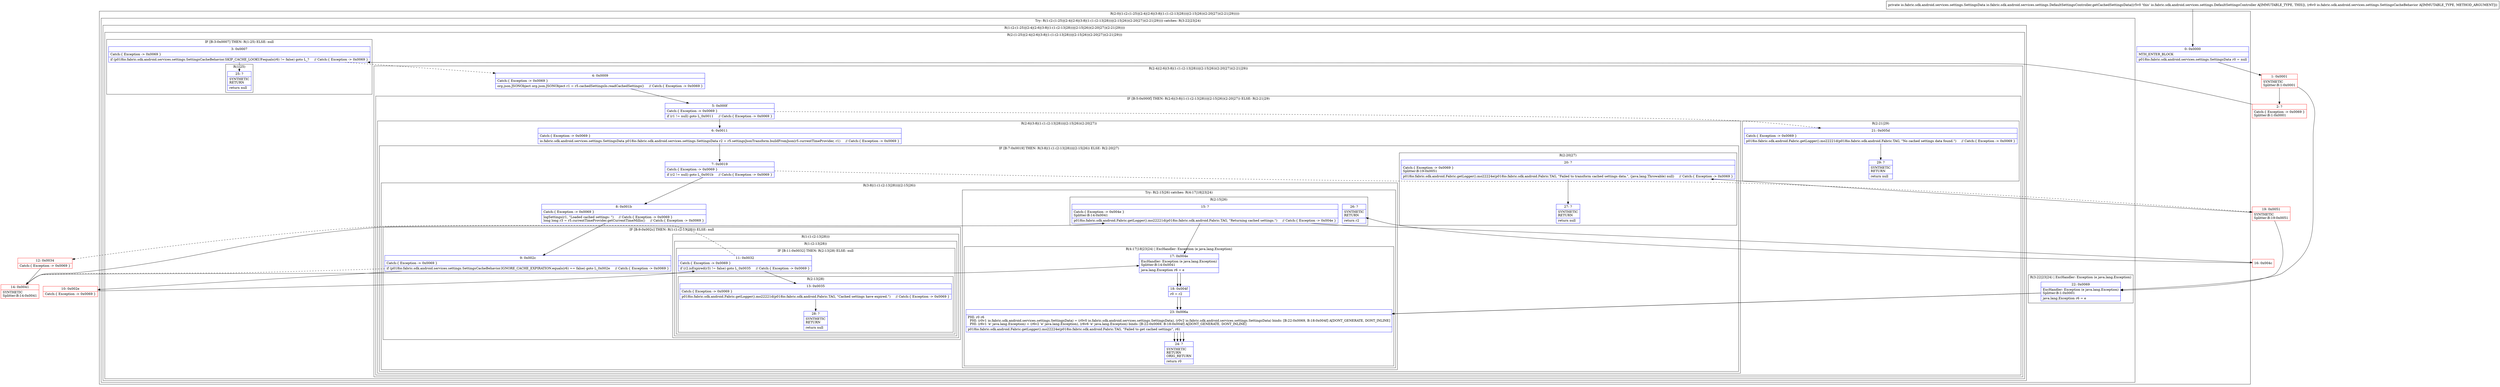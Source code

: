 digraph "CFG forio.fabric.sdk.android.services.settings.DefaultSettingsController.getCachedSettingsData(Lio\/fabric\/sdk\/android\/services\/settings\/SettingsCacheBehavior;)Lio\/fabric\/sdk\/android\/services\/settings\/SettingsData;" {
subgraph cluster_Region_711966299 {
label = "R(2:0|(1:(2:(1:25)|(2:4|(2:6|(3:8|(1:(1:(2:13|28)))|(2:15|26))(2:20|27))(2:21|29)))))";
node [shape=record,color=blue];
Node_0 [shape=record,label="{0\:\ 0x0000|MTH_ENTER_BLOCK\l|p018io.fabric.sdk.android.services.settings.SettingsData r0 = null\l}"];
subgraph cluster_TryCatchRegion_2084028530 {
label = "Try: R(1:(2:(1:25)|(2:4|(2:6|(3:8|(1:(1:(2:13|28)))|(2:15|26))(2:20|27))(2:21|29)))) catches: R(3:22|23|24)";
node [shape=record,color=blue];
subgraph cluster_Region_1583402491 {
label = "R(1:(2:(1:25)|(2:4|(2:6|(3:8|(1:(1:(2:13|28)))|(2:15|26))(2:20|27))(2:21|29))))";
node [shape=record,color=blue];
subgraph cluster_Region_1970671025 {
label = "R(2:(1:25)|(2:4|(2:6|(3:8|(1:(1:(2:13|28)))|(2:15|26))(2:20|27))(2:21|29)))";
node [shape=record,color=blue];
subgraph cluster_IfRegion_1221848609 {
label = "IF [B:3:0x0007] THEN: R(1:25) ELSE: null";
node [shape=record,color=blue];
Node_3 [shape=record,label="{3\:\ 0x0007|Catch:\{ Exception \-\> 0x0069 \}\l|if (p018io.fabric.sdk.android.services.settings.SettingsCacheBehavior.SKIP_CACHE_LOOKUP.equals(r6) != false) goto L_?     \/\/ Catch:\{ Exception \-\> 0x0069 \}\l}"];
subgraph cluster_Region_178619161 {
label = "R(1:25)";
node [shape=record,color=blue];
Node_25 [shape=record,label="{25\:\ ?|SYNTHETIC\lRETURN\l|return null\l}"];
}
}
subgraph cluster_Region_1026289812 {
label = "R(2:4|(2:6|(3:8|(1:(1:(2:13|28)))|(2:15|26))(2:20|27))(2:21|29))";
node [shape=record,color=blue];
Node_4 [shape=record,label="{4\:\ 0x0009|Catch:\{ Exception \-\> 0x0069 \}\l|org.json.JSONObject org.json.JSONObject r1 = r5.cachedSettingsIo.readCachedSettings()     \/\/ Catch:\{ Exception \-\> 0x0069 \}\l}"];
subgraph cluster_IfRegion_1784749068 {
label = "IF [B:5:0x000f] THEN: R(2:6|(3:8|(1:(1:(2:13|28)))|(2:15|26))(2:20|27)) ELSE: R(2:21|29)";
node [shape=record,color=blue];
Node_5 [shape=record,label="{5\:\ 0x000f|Catch:\{ Exception \-\> 0x0069 \}\l|if (r1 != null) goto L_0x0011     \/\/ Catch:\{ Exception \-\> 0x0069 \}\l}"];
subgraph cluster_Region_2029946228 {
label = "R(2:6|(3:8|(1:(1:(2:13|28)))|(2:15|26))(2:20|27))";
node [shape=record,color=blue];
Node_6 [shape=record,label="{6\:\ 0x0011|Catch:\{ Exception \-\> 0x0069 \}\l|io.fabric.sdk.android.services.settings.SettingsData p018io.fabric.sdk.android.services.settings.SettingsData r2 = r5.settingsJsonTransform.buildFromJson(r5.currentTimeProvider, r1)     \/\/ Catch:\{ Exception \-\> 0x0069 \}\l}"];
subgraph cluster_IfRegion_259542515 {
label = "IF [B:7:0x0019] THEN: R(3:8|(1:(1:(2:13|28)))|(2:15|26)) ELSE: R(2:20|27)";
node [shape=record,color=blue];
Node_7 [shape=record,label="{7\:\ 0x0019|Catch:\{ Exception \-\> 0x0069 \}\l|if (r2 != null) goto L_0x001b     \/\/ Catch:\{ Exception \-\> 0x0069 \}\l}"];
subgraph cluster_Region_1832234897 {
label = "R(3:8|(1:(1:(2:13|28)))|(2:15|26))";
node [shape=record,color=blue];
Node_8 [shape=record,label="{8\:\ 0x001b|Catch:\{ Exception \-\> 0x0069 \}\l|logSettings(r1, \"Loaded cached settings: \")     \/\/ Catch:\{ Exception \-\> 0x0069 \}\llong long r3 = r5.currentTimeProvider.getCurrentTimeMillis()     \/\/ Catch:\{ Exception \-\> 0x0069 \}\l}"];
subgraph cluster_IfRegion_1391630499 {
label = "IF [B:9:0x002c] THEN: R(1:(1:(2:13|28))) ELSE: null";
node [shape=record,color=blue];
Node_9 [shape=record,label="{9\:\ 0x002c|Catch:\{ Exception \-\> 0x0069 \}\l|if (p018io.fabric.sdk.android.services.settings.SettingsCacheBehavior.IGNORE_CACHE_EXPIRATION.equals(r6) == false) goto L_0x002e     \/\/ Catch:\{ Exception \-\> 0x0069 \}\l}"];
subgraph cluster_Region_397151433 {
label = "R(1:(1:(2:13|28)))";
node [shape=record,color=blue];
subgraph cluster_Region_1087982331 {
label = "R(1:(2:13|28))";
node [shape=record,color=blue];
subgraph cluster_IfRegion_1838920044 {
label = "IF [B:11:0x0032] THEN: R(2:13|28) ELSE: null";
node [shape=record,color=blue];
Node_11 [shape=record,label="{11\:\ 0x0032|Catch:\{ Exception \-\> 0x0069 \}\l|if (r2.isExpired(r3) != false) goto L_0x0035     \/\/ Catch:\{ Exception \-\> 0x0069 \}\l}"];
subgraph cluster_Region_1715643570 {
label = "R(2:13|28)";
node [shape=record,color=blue];
Node_13 [shape=record,label="{13\:\ 0x0035|Catch:\{ Exception \-\> 0x0069 \}\l|p018io.fabric.sdk.android.Fabric.getLogger().mo22221d(p018io.fabric.sdk.android.Fabric.TAG, \"Cached settings have expired.\")     \/\/ Catch:\{ Exception \-\> 0x0069 \}\l}"];
Node_28 [shape=record,label="{28\:\ ?|SYNTHETIC\lRETURN\l|return null\l}"];
}
}
}
}
}
subgraph cluster_TryCatchRegion_548605785 {
label = "Try: R(2:15|26) catches: R(4:17|18|23|24)";
node [shape=record,color=blue];
subgraph cluster_Region_1640123534 {
label = "R(2:15|26)";
node [shape=record,color=blue];
Node_15 [shape=record,label="{15\:\ ?|Catch:\{ Exception \-\> 0x004e \}\lSplitter:B:14:0x0041\l|p018io.fabric.sdk.android.Fabric.getLogger().mo22221d(p018io.fabric.sdk.android.Fabric.TAG, \"Returning cached settings.\")     \/\/ Catch:\{ Exception \-\> 0x004e \}\l}"];
Node_26 [shape=record,label="{26\:\ ?|SYNTHETIC\lRETURN\l|return r2\l}"];
}
subgraph cluster_Region_822374701 {
label = "R(4:17|18|23|24) | ExcHandler: Exception (e java.lang.Exception)\l";
node [shape=record,color=blue];
Node_17 [shape=record,label="{17\:\ 0x004e|ExcHandler: Exception (e java.lang.Exception)\lSplitter:B:14:0x0041\l|java.lang.Exception r6 = e\l}"];
Node_18 [shape=record,label="{18\:\ 0x004f|r0 = r2\l}"];
Node_23 [shape=record,label="{23\:\ 0x006a|PHI: r0 r6 \l  PHI: (r0v1 io.fabric.sdk.android.services.settings.SettingsData) = (r0v0 io.fabric.sdk.android.services.settings.SettingsData), (r0v2 io.fabric.sdk.android.services.settings.SettingsData) binds: [B:22:0x0069, B:18:0x004f] A[DONT_GENERATE, DONT_INLINE]\l  PHI: (r6v1 'e' java.lang.Exception) = (r6v2 'e' java.lang.Exception), (r6v6 'e' java.lang.Exception) binds: [B:22:0x0069, B:18:0x004f] A[DONT_GENERATE, DONT_INLINE]\l|p018io.fabric.sdk.android.Fabric.getLogger().mo22224e(p018io.fabric.sdk.android.Fabric.TAG, \"Failed to get cached settings\", r6)\l}"];
Node_24 [shape=record,label="{24\:\ ?|SYNTHETIC\lRETURN\lORIG_RETURN\l|return r0\l}"];
}
}
}
subgraph cluster_Region_1460569538 {
label = "R(2:20|27)";
node [shape=record,color=blue];
Node_20 [shape=record,label="{20\:\ ?|Catch:\{ Exception \-\> 0x0069 \}\lSplitter:B:19:0x0051\l|p018io.fabric.sdk.android.Fabric.getLogger().mo22224e(p018io.fabric.sdk.android.Fabric.TAG, \"Failed to transform cached settings data.\", (java.lang.Throwable) null)     \/\/ Catch:\{ Exception \-\> 0x0069 \}\l}"];
Node_27 [shape=record,label="{27\:\ ?|SYNTHETIC\lRETURN\l|return null\l}"];
}
}
}
subgraph cluster_Region_1569362762 {
label = "R(2:21|29)";
node [shape=record,color=blue];
Node_21 [shape=record,label="{21\:\ 0x005d|Catch:\{ Exception \-\> 0x0069 \}\l|p018io.fabric.sdk.android.Fabric.getLogger().mo22221d(p018io.fabric.sdk.android.Fabric.TAG, \"No cached settings data found.\")     \/\/ Catch:\{ Exception \-\> 0x0069 \}\l}"];
Node_29 [shape=record,label="{29\:\ ?|SYNTHETIC\lRETURN\l|return null\l}"];
}
}
}
}
}
subgraph cluster_Region_113406849 {
label = "R(3:22|23|24) | ExcHandler: Exception (e java.lang.Exception)\l";
node [shape=record,color=blue];
Node_22 [shape=record,label="{22\:\ 0x0069|ExcHandler: Exception (e java.lang.Exception)\lSplitter:B:1:0x0001\l|java.lang.Exception r6 = e\l}"];
Node_23 [shape=record,label="{23\:\ 0x006a|PHI: r0 r6 \l  PHI: (r0v1 io.fabric.sdk.android.services.settings.SettingsData) = (r0v0 io.fabric.sdk.android.services.settings.SettingsData), (r0v2 io.fabric.sdk.android.services.settings.SettingsData) binds: [B:22:0x0069, B:18:0x004f] A[DONT_GENERATE, DONT_INLINE]\l  PHI: (r6v1 'e' java.lang.Exception) = (r6v2 'e' java.lang.Exception), (r6v6 'e' java.lang.Exception) binds: [B:22:0x0069, B:18:0x004f] A[DONT_GENERATE, DONT_INLINE]\l|p018io.fabric.sdk.android.Fabric.getLogger().mo22224e(p018io.fabric.sdk.android.Fabric.TAG, \"Failed to get cached settings\", r6)\l}"];
Node_24 [shape=record,label="{24\:\ ?|SYNTHETIC\lRETURN\lORIG_RETURN\l|return r0\l}"];
}
}
}
subgraph cluster_Region_113406849 {
label = "R(3:22|23|24) | ExcHandler: Exception (e java.lang.Exception)\l";
node [shape=record,color=blue];
Node_22 [shape=record,label="{22\:\ 0x0069|ExcHandler: Exception (e java.lang.Exception)\lSplitter:B:1:0x0001\l|java.lang.Exception r6 = e\l}"];
Node_23 [shape=record,label="{23\:\ 0x006a|PHI: r0 r6 \l  PHI: (r0v1 io.fabric.sdk.android.services.settings.SettingsData) = (r0v0 io.fabric.sdk.android.services.settings.SettingsData), (r0v2 io.fabric.sdk.android.services.settings.SettingsData) binds: [B:22:0x0069, B:18:0x004f] A[DONT_GENERATE, DONT_INLINE]\l  PHI: (r6v1 'e' java.lang.Exception) = (r6v2 'e' java.lang.Exception), (r6v6 'e' java.lang.Exception) binds: [B:22:0x0069, B:18:0x004f] A[DONT_GENERATE, DONT_INLINE]\l|p018io.fabric.sdk.android.Fabric.getLogger().mo22224e(p018io.fabric.sdk.android.Fabric.TAG, \"Failed to get cached settings\", r6)\l}"];
Node_24 [shape=record,label="{24\:\ ?|SYNTHETIC\lRETURN\lORIG_RETURN\l|return r0\l}"];
}
subgraph cluster_Region_822374701 {
label = "R(4:17|18|23|24) | ExcHandler: Exception (e java.lang.Exception)\l";
node [shape=record,color=blue];
Node_17 [shape=record,label="{17\:\ 0x004e|ExcHandler: Exception (e java.lang.Exception)\lSplitter:B:14:0x0041\l|java.lang.Exception r6 = e\l}"];
Node_18 [shape=record,label="{18\:\ 0x004f|r0 = r2\l}"];
Node_23 [shape=record,label="{23\:\ 0x006a|PHI: r0 r6 \l  PHI: (r0v1 io.fabric.sdk.android.services.settings.SettingsData) = (r0v0 io.fabric.sdk.android.services.settings.SettingsData), (r0v2 io.fabric.sdk.android.services.settings.SettingsData) binds: [B:22:0x0069, B:18:0x004f] A[DONT_GENERATE, DONT_INLINE]\l  PHI: (r6v1 'e' java.lang.Exception) = (r6v2 'e' java.lang.Exception), (r6v6 'e' java.lang.Exception) binds: [B:22:0x0069, B:18:0x004f] A[DONT_GENERATE, DONT_INLINE]\l|p018io.fabric.sdk.android.Fabric.getLogger().mo22224e(p018io.fabric.sdk.android.Fabric.TAG, \"Failed to get cached settings\", r6)\l}"];
Node_24 [shape=record,label="{24\:\ ?|SYNTHETIC\lRETURN\lORIG_RETURN\l|return r0\l}"];
}
Node_1 [shape=record,color=red,label="{1\:\ 0x0001|SYNTHETIC\lSplitter:B:1:0x0001\l}"];
Node_2 [shape=record,color=red,label="{2\:\ ?|Catch:\{ Exception \-\> 0x0069 \}\lSplitter:B:1:0x0001\l}"];
Node_10 [shape=record,color=red,label="{10\:\ 0x002e|Catch:\{ Exception \-\> 0x0069 \}\l}"];
Node_12 [shape=record,color=red,label="{12\:\ 0x0034|Catch:\{ Exception \-\> 0x0069 \}\l}"];
Node_14 [shape=record,color=red,label="{14\:\ 0x0041|SYNTHETIC\lSplitter:B:14:0x0041\l}"];
Node_16 [shape=record,color=red,label="{16\:\ 0x004c}"];
Node_19 [shape=record,color=red,label="{19\:\ 0x0051|SYNTHETIC\lSplitter:B:19:0x0051\l}"];
MethodNode[shape=record,label="{private io.fabric.sdk.android.services.settings.SettingsData io.fabric.sdk.android.services.settings.DefaultSettingsController.getCachedSettingsData((r5v0 'this' io.fabric.sdk.android.services.settings.DefaultSettingsController A[IMMUTABLE_TYPE, THIS]), (r6v0 io.fabric.sdk.android.services.settings.SettingsCacheBehavior A[IMMUTABLE_TYPE, METHOD_ARGUMENT])) }"];
MethodNode -> Node_0;
Node_0 -> Node_1;
Node_3 -> Node_4[style=dashed];
Node_3 -> Node_25;
Node_4 -> Node_5;
Node_5 -> Node_6;
Node_5 -> Node_21[style=dashed];
Node_6 -> Node_7;
Node_7 -> Node_8;
Node_7 -> Node_19[style=dashed];
Node_8 -> Node_9;
Node_9 -> Node_10;
Node_9 -> Node_14[style=dashed];
Node_11 -> Node_12[style=dashed];
Node_11 -> Node_13;
Node_13 -> Node_28;
Node_15 -> Node_16;
Node_15 -> Node_17;
Node_17 -> Node_18;
Node_18 -> Node_23;
Node_23 -> Node_24;
Node_20 -> Node_27;
Node_21 -> Node_29;
Node_22 -> Node_23;
Node_23 -> Node_24;
Node_22 -> Node_23;
Node_23 -> Node_24;
Node_17 -> Node_18;
Node_18 -> Node_23;
Node_23 -> Node_24;
Node_1 -> Node_2;
Node_1 -> Node_22;
Node_2 -> Node_3;
Node_10 -> Node_11;
Node_12 -> Node_14;
Node_14 -> Node_15;
Node_14 -> Node_17;
Node_16 -> Node_26;
Node_19 -> Node_20;
Node_19 -> Node_22;
}

